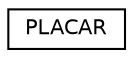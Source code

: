 digraph "Graphical Class Hierarchy"
{
  edge [fontname="Helvetica",fontsize="10",labelfontname="Helvetica",labelfontsize="10"];
  node [fontname="Helvetica",fontsize="10",shape=record];
  rankdir="LR";
  Node0 [label="PLACAR",height=0.2,width=0.4,color="black", fillcolor="white", style="filled",URL="$structPLACAR.html"];
}
